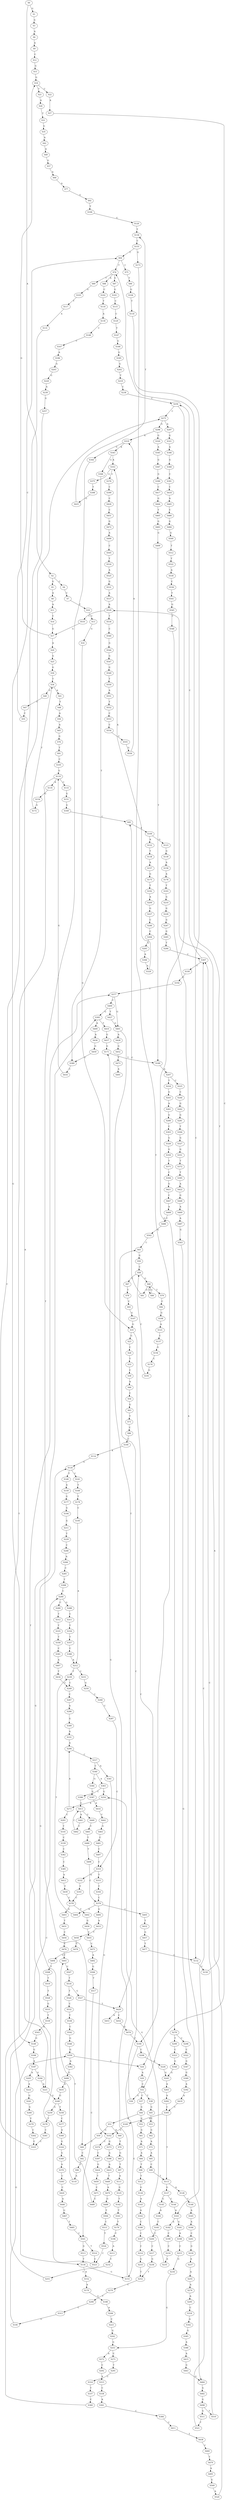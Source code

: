 strict digraph  {
	S0 -> S1 [ label = G ];
	S0 -> S2 [ label = A ];
	S1 -> S3 [ label = G ];
	S2 -> S4 [ label = C ];
	S2 -> S5 [ label = G ];
	S3 -> S6 [ label = A ];
	S4 -> S7 [ label = C ];
	S5 -> S8 [ label = A ];
	S6 -> S9 [ label = A ];
	S7 -> S10 [ label = T ];
	S8 -> S11 [ label = A ];
	S9 -> S12 [ label = C ];
	S10 -> S13 [ label = C ];
	S11 -> S14 [ label = C ];
	S12 -> S15 [ label = G ];
	S13 -> S16 [ label = G ];
	S14 -> S17 [ label = G ];
	S15 -> S18 [ label = G ];
	S16 -> S19 [ label = G ];
	S17 -> S20 [ label = A ];
	S17 -> S18 [ label = G ];
	S18 -> S21 [ label = T ];
	S18 -> S22 [ label = C ];
	S19 -> S23 [ label = G ];
	S19 -> S24 [ label = C ];
	S20 -> S25 [ label = G ];
	S21 -> S26 [ label = A ];
	S22 -> S27 [ label = A ];
	S23 -> S28 [ label = C ];
	S24 -> S29 [ label = A ];
	S25 -> S30 [ label = G ];
	S26 -> S31 [ label = C ];
	S27 -> S32 [ label = C ];
	S28 -> S33 [ label = T ];
	S29 -> S32 [ label = C ];
	S30 -> S34 [ label = T ];
	S31 -> S35 [ label = G ];
	S32 -> S36 [ label = G ];
	S32 -> S37 [ label = C ];
	S32 -> S38 [ label = T ];
	S33 -> S39 [ label = C ];
	S34 -> S40 [ label = G ];
	S34 -> S41 [ label = A ];
	S35 -> S42 [ label = A ];
	S36 -> S43 [ label = C ];
	S37 -> S44 [ label = G ];
	S38 -> S45 [ label = G ];
	S39 -> S46 [ label = A ];
	S40 -> S47 [ label = T ];
	S41 -> S48 [ label = T ];
	S42 -> S49 [ label = A ];
	S43 -> S50 [ label = G ];
	S44 -> S51 [ label = A ];
	S44 -> S52 [ label = G ];
	S45 -> S53 [ label = G ];
	S46 -> S54 [ label = C ];
	S47 -> S55 [ label = C ];
	S48 -> S56 [ label = A ];
	S49 -> S57 [ label = G ];
	S50 -> S58 [ label = C ];
	S51 -> S59 [ label = G ];
	S51 -> S60 [ label = A ];
	S52 -> S61 [ label = G ];
	S53 -> S62 [ label = G ];
	S54 -> S63 [ label = G ];
	S55 -> S64 [ label = C ];
	S56 -> S65 [ label = A ];
	S57 -> S66 [ label = A ];
	S58 -> S67 [ label = C ];
	S58 -> S68 [ label = G ];
	S59 -> S69 [ label = T ];
	S60 -> S70 [ label = T ];
	S61 -> S71 [ label = A ];
	S62 -> S72 [ label = A ];
	S63 -> S73 [ label = T ];
	S64 -> S74 [ label = T ];
	S64 -> S75 [ label = C ];
	S65 -> S76 [ label = G ];
	S66 -> S77 [ label = A ];
	S67 -> S78 [ label = T ];
	S68 -> S79 [ label = T ];
	S68 -> S80 [ label = C ];
	S68 -> S81 [ label = G ];
	S69 -> S82 [ label = C ];
	S70 -> S83 [ label = G ];
	S71 -> S84 [ label = A ];
	S72 -> S85 [ label = A ];
	S73 -> S86 [ label = C ];
	S74 -> S87 [ label = G ];
	S74 -> S88 [ label = A ];
	S74 -> S89 [ label = T ];
	S75 -> S90 [ label = T ];
	S76 -> S91 [ label = T ];
	S77 -> S92 [ label = G ];
	S78 -> S93 [ label = C ];
	S79 -> S94 [ label = C ];
	S80 -> S68 [ label = G ];
	S81 -> S95 [ label = C ];
	S82 -> S96 [ label = C ];
	S83 -> S97 [ label = T ];
	S84 -> S98 [ label = T ];
	S85 -> S99 [ label = C ];
	S86 -> S100 [ label = C ];
	S87 -> S101 [ label = G ];
	S88 -> S102 [ label = C ];
	S89 -> S103 [ label = G ];
	S90 -> S104 [ label = G ];
	S91 -> S105 [ label = C ];
	S92 -> S106 [ label = T ];
	S93 -> S107 [ label = G ];
	S94 -> S108 [ label = G ];
	S95 -> S109 [ label = T ];
	S96 -> S110 [ label = A ];
	S97 -> S111 [ label = A ];
	S98 -> S112 [ label = T ];
	S99 -> S113 [ label = T ];
	S100 -> S114 [ label = A ];
	S101 -> S115 [ label = C ];
	S102 -> S116 [ label = T ];
	S103 -> S117 [ label = T ];
	S104 -> S118 [ label = T ];
	S105 -> S119 [ label = G ];
	S106 -> S120 [ label = G ];
	S107 -> S19 [ label = G ];
	S108 -> S121 [ label = A ];
	S109 -> S122 [ label = A ];
	S109 -> S123 [ label = G ];
	S110 -> S124 [ label = G ];
	S111 -> S125 [ label = G ];
	S112 -> S126 [ label = G ];
	S113 -> S127 [ label = G ];
	S113 -> S128 [ label = A ];
	S114 -> S124 [ label = G ];
	S115 -> S129 [ label = C ];
	S116 -> S130 [ label = A ];
	S117 -> S131 [ label = A ];
	S118 -> S132 [ label = C ];
	S119 -> S133 [ label = C ];
	S119 -> S134 [ label = T ];
	S119 -> S135 [ label = A ];
	S120 -> S136 [ label = T ];
	S121 -> S137 [ label = C ];
	S122 -> S138 [ label = T ];
	S123 -> S139 [ label = G ];
	S124 -> S140 [ label = T ];
	S124 -> S141 [ label = C ];
	S125 -> S142 [ label = T ];
	S126 -> S143 [ label = A ];
	S127 -> S144 [ label = C ];
	S127 -> S145 [ label = G ];
	S128 -> S146 [ label = C ];
	S129 -> S147 [ label = T ];
	S130 -> S148 [ label = C ];
	S131 -> S149 [ label = G ];
	S132 -> S150 [ label = C ];
	S133 -> S151 [ label = G ];
	S134 -> S152 [ label = A ];
	S134 -> S153 [ label = G ];
	S135 -> S154 [ label = G ];
	S136 -> S155 [ label = C ];
	S137 -> S156 [ label = G ];
	S138 -> S157 [ label = A ];
	S139 -> S158 [ label = A ];
	S140 -> S159 [ label = A ];
	S141 -> S160 [ label = T ];
	S142 -> S161 [ label = T ];
	S143 -> S162 [ label = A ];
	S144 -> S163 [ label = A ];
	S145 -> S164 [ label = A ];
	S146 -> S165 [ label = A ];
	S147 -> S166 [ label = G ];
	S148 -> S167 [ label = C ];
	S149 -> S168 [ label = G ];
	S150 -> S74 [ label = T ];
	S151 -> S169 [ label = G ];
	S152 -> S170 [ label = A ];
	S153 -> S171 [ label = G ];
	S154 -> S172 [ label = G ];
	S155 -> S173 [ label = G ];
	S155 -> S64 [ label = C ];
	S156 -> S174 [ label = C ];
	S157 -> S175 [ label = G ];
	S158 -> S176 [ label = A ];
	S159 -> S177 [ label = G ];
	S160 -> S178 [ label = T ];
	S161 -> S179 [ label = T ];
	S162 -> S180 [ label = C ];
	S163 -> S181 [ label = G ];
	S163 -> S182 [ label = A ];
	S164 -> S183 [ label = C ];
	S165 -> S184 [ label = A ];
	S166 -> S185 [ label = G ];
	S167 -> S186 [ label = A ];
	S168 -> S187 [ label = A ];
	S169 -> S95 [ label = C ];
	S170 -> S188 [ label = G ];
	S171 -> S189 [ label = T ];
	S172 -> S34 [ label = T ];
	S173 -> S190 [ label = T ];
	S174 -> S191 [ label = G ];
	S175 -> S192 [ label = T ];
	S176 -> S193 [ label = T ];
	S177 -> S194 [ label = G ];
	S178 -> S195 [ label = C ];
	S179 -> S196 [ label = C ];
	S180 -> S197 [ label = C ];
	S181 -> S198 [ label = A ];
	S182 -> S199 [ label = C ];
	S183 -> S200 [ label = C ];
	S184 -> S201 [ label = C ];
	S185 -> S202 [ label = G ];
	S186 -> S203 [ label = G ];
	S187 -> S204 [ label = G ];
	S187 -> S205 [ label = A ];
	S188 -> S206 [ label = A ];
	S189 -> S207 [ label = A ];
	S190 -> S208 [ label = C ];
	S190 -> S153 [ label = G ];
	S191 -> S58 [ label = C ];
	S192 -> S209 [ label = A ];
	S193 -> S210 [ label = G ];
	S194 -> S211 [ label = G ];
	S195 -> S212 [ label = A ];
	S196 -> S213 [ label = A ];
	S197 -> S214 [ label = C ];
	S198 -> S215 [ label = C ];
	S199 -> S216 [ label = C ];
	S200 -> S217 [ label = C ];
	S201 -> S218 [ label = G ];
	S202 -> S219 [ label = T ];
	S203 -> S220 [ label = G ];
	S204 -> S221 [ label = A ];
	S205 -> S222 [ label = A ];
	S206 -> S223 [ label = C ];
	S207 -> S224 [ label = T ];
	S207 -> S225 [ label = C ];
	S208 -> S226 [ label = G ];
	S209 -> S227 [ label = G ];
	S210 -> S228 [ label = G ];
	S211 -> S229 [ label = T ];
	S212 -> S230 [ label = T ];
	S212 -> S231 [ label = C ];
	S213 -> S232 [ label = C ];
	S214 -> S233 [ label = G ];
	S215 -> S234 [ label = G ];
	S216 -> S235 [ label = A ];
	S217 -> S236 [ label = G ];
	S218 -> S237 [ label = A ];
	S219 -> S238 [ label = C ];
	S220 -> S239 [ label = A ];
	S221 -> S240 [ label = G ];
	S222 -> S241 [ label = G ];
	S223 -> S242 [ label = G ];
	S224 -> S243 [ label = G ];
	S225 -> S244 [ label = C ];
	S226 -> S245 [ label = G ];
	S227 -> S246 [ label = C ];
	S228 -> S247 [ label = G ];
	S229 -> S248 [ label = C ];
	S230 -> S249 [ label = C ];
	S231 -> S250 [ label = G ];
	S232 -> S251 [ label = T ];
	S233 -> S252 [ label = T ];
	S234 -> S253 [ label = G ];
	S235 -> S254 [ label = G ];
	S236 -> S252 [ label = T ];
	S237 -> S255 [ label = A ];
	S238 -> S256 [ label = C ];
	S239 -> S257 [ label = G ];
	S240 -> S258 [ label = T ];
	S240 -> S259 [ label = G ];
	S241 -> S260 [ label = G ];
	S242 -> S253 [ label = G ];
	S243 -> S261 [ label = A ];
	S244 -> S262 [ label = G ];
	S245 -> S263 [ label = A ];
	S246 -> S264 [ label = C ];
	S247 -> S265 [ label = G ];
	S248 -> S266 [ label = A ];
	S249 -> S267 [ label = C ];
	S250 -> S268 [ label = C ];
	S251 -> S269 [ label = C ];
	S252 -> S270 [ label = C ];
	S253 -> S271 [ label = C ];
	S253 -> S272 [ label = A ];
	S254 -> S273 [ label = A ];
	S255 -> S274 [ label = A ];
	S256 -> S275 [ label = C ];
	S256 -> S276 [ label = G ];
	S257 -> S221 [ label = A ];
	S258 -> S277 [ label = C ];
	S259 -> S278 [ label = T ];
	S260 -> S279 [ label = T ];
	S261 -> S280 [ label = G ];
	S262 -> S281 [ label = G ];
	S263 -> S282 [ label = A ];
	S264 -> S283 [ label = G ];
	S265 -> S284 [ label = T ];
	S266 -> S285 [ label = C ];
	S267 -> S286 [ label = A ];
	S268 -> S287 [ label = C ];
	S269 -> S288 [ label = G ];
	S269 -> S289 [ label = C ];
	S270 -> S290 [ label = T ];
	S271 -> S291 [ label = T ];
	S272 -> S292 [ label = C ];
	S273 -> S293 [ label = C ];
	S273 -> S294 [ label = A ];
	S274 -> S295 [ label = A ];
	S275 -> S296 [ label = G ];
	S275 -> S297 [ label = A ];
	S276 -> S298 [ label = C ];
	S276 -> S299 [ label = T ];
	S277 -> S300 [ label = A ];
	S278 -> S301 [ label = C ];
	S279 -> S302 [ label = C ];
	S280 -> S303 [ label = C ];
	S281 -> S304 [ label = T ];
	S282 -> S305 [ label = C ];
	S283 -> S306 [ label = A ];
	S284 -> S307 [ label = C ];
	S285 -> S308 [ label = T ];
	S286 -> S309 [ label = G ];
	S287 -> S310 [ label = C ];
	S288 -> S311 [ label = C ];
	S289 -> S312 [ label = T ];
	S290 -> S313 [ label = C ];
	S291 -> S314 [ label = C ];
	S292 -> S315 [ label = A ];
	S293 -> S316 [ label = T ];
	S294 -> S317 [ label = C ];
	S295 -> S318 [ label = C ];
	S296 -> S319 [ label = A ];
	S296 -> S320 [ label = G ];
	S297 -> S321 [ label = G ];
	S298 -> S322 [ label = C ];
	S299 -> S323 [ label = C ];
	S300 -> S324 [ label = G ];
	S301 -> S325 [ label = C ];
	S302 -> S325 [ label = C ];
	S303 -> S326 [ label = G ];
	S304 -> S327 [ label = G ];
	S305 -> S328 [ label = A ];
	S305 -> S113 [ label = T ];
	S306 -> S329 [ label = A ];
	S307 -> S256 [ label = C ];
	S307 -> S330 [ label = T ];
	S308 -> S269 [ label = C ];
	S309 -> S331 [ label = A ];
	S310 -> S332 [ label = A ];
	S310 -> S333 [ label = T ];
	S311 -> S334 [ label = T ];
	S312 -> S335 [ label = T ];
	S313 -> S336 [ label = G ];
	S314 -> S337 [ label = T ];
	S315 -> S338 [ label = C ];
	S316 -> S339 [ label = C ];
	S317 -> S340 [ label = C ];
	S317 -> S341 [ label = A ];
	S318 -> S342 [ label = A ];
	S319 -> S343 [ label = A ];
	S319 -> S344 [ label = G ];
	S320 -> S345 [ label = A ];
	S321 -> S346 [ label = A ];
	S322 -> S347 [ label = G ];
	S323 -> S348 [ label = G ];
	S324 -> S349 [ label = G ];
	S325 -> S275 [ label = C ];
	S326 -> S350 [ label = G ];
	S327 -> S351 [ label = G ];
	S328 -> S352 [ label = G ];
	S329 -> S353 [ label = A ];
	S330 -> S354 [ label = C ];
	S331 -> S294 [ label = A ];
	S332 -> S355 [ label = T ];
	S333 -> S356 [ label = T ];
	S334 -> S357 [ label = T ];
	S335 -> S358 [ label = T ];
	S336 -> S359 [ label = G ];
	S337 -> S360 [ label = C ];
	S338 -> S361 [ label = A ];
	S339 -> S362 [ label = C ];
	S340 -> S363 [ label = A ];
	S340 -> S364 [ label = G ];
	S341 -> S352 [ label = G ];
	S342 -> S365 [ label = G ];
	S343 -> S353 [ label = A ];
	S343 -> S366 [ label = G ];
	S344 -> S69 [ label = T ];
	S345 -> S367 [ label = G ];
	S346 -> S368 [ label = G ];
	S347 -> S369 [ label = G ];
	S348 -> S245 [ label = G ];
	S349 -> S370 [ label = A ];
	S350 -> S371 [ label = T ];
	S351 -> S372 [ label = T ];
	S352 -> S373 [ label = G ];
	S352 -> S374 [ label = C ];
	S353 -> S375 [ label = G ];
	S353 -> S376 [ label = C ];
	S354 -> S377 [ label = T ];
	S355 -> S378 [ label = C ];
	S356 -> S379 [ label = C ];
	S357 -> S380 [ label = C ];
	S358 -> S381 [ label = C ];
	S359 -> S382 [ label = A ];
	S359 -> S24 [ label = C ];
	S360 -> S383 [ label = G ];
	S361 -> S384 [ label = C ];
	S362 -> S385 [ label = C ];
	S363 -> S254 [ label = G ];
	S363 -> S386 [ label = C ];
	S364 -> S387 [ label = G ];
	S365 -> S388 [ label = A ];
	S366 -> S389 [ label = T ];
	S367 -> S390 [ label = G ];
	S368 -> S391 [ label = C ];
	S369 -> S392 [ label = A ];
	S370 -> S393 [ label = C ];
	S371 -> S394 [ label = C ];
	S372 -> S395 [ label = T ];
	S373 -> S396 [ label = A ];
	S374 -> S397 [ label = C ];
	S375 -> S398 [ label = T ];
	S376 -> S399 [ label = C ];
	S377 -> S400 [ label = C ];
	S377 -> S401 [ label = G ];
	S378 -> S402 [ label = T ];
	S378 -> S403 [ label = G ];
	S379 -> S404 [ label = A ];
	S379 -> S405 [ label = C ];
	S379 -> S406 [ label = G ];
	S380 -> S212 [ label = A ];
	S381 -> S407 [ label = A ];
	S382 -> S408 [ label = G ];
	S383 -> S409 [ label = A ];
	S383 -> S410 [ label = T ];
	S384 -> S411 [ label = C ];
	S385 -> S412 [ label = A ];
	S386 -> S413 [ label = C ];
	S387 -> S414 [ label = A ];
	S388 -> S415 [ label = A ];
	S389 -> S416 [ label = C ];
	S390 -> S417 [ label = C ];
	S391 -> S418 [ label = C ];
	S392 -> S419 [ label = A ];
	S393 -> S420 [ label = C ];
	S394 -> S421 [ label = G ];
	S395 -> S422 [ label = A ];
	S396 -> S423 [ label = A ];
	S397 -> S424 [ label = G ];
	S398 -> S425 [ label = G ];
	S399 -> S426 [ label = C ];
	S400 -> S427 [ label = T ];
	S400 -> S383 [ label = G ];
	S401 -> S428 [ label = A ];
	S401 -> S429 [ label = T ];
	S402 -> S430 [ label = G ];
	S403 -> S431 [ label = T ];
	S404 -> S230 [ label = T ];
	S405 -> S432 [ label = T ];
	S406 -> S433 [ label = A ];
	S407 -> S434 [ label = T ];
	S408 -> S435 [ label = A ];
	S409 -> S436 [ label = A ];
	S410 -> S437 [ label = G ];
	S411 -> S438 [ label = T ];
	S412 -> S439 [ label = T ];
	S413 -> S440 [ label = C ];
	S413 -> S441 [ label = A ];
	S414 -> S442 [ label = C ];
	S415 -> S443 [ label = G ];
	S416 -> S119 [ label = G ];
	S417 -> S444 [ label = G ];
	S418 -> S445 [ label = A ];
	S419 -> S305 [ label = C ];
	S420 -> S446 [ label = A ];
	S421 -> S447 [ label = C ];
	S422 -> S448 [ label = G ];
	S423 -> S449 [ label = T ];
	S424 -> S450 [ label = T ];
	S425 -> S136 [ label = T ];
	S426 -> S451 [ label = C ];
	S427 -> S401 [ label = G ];
	S428 -> S452 [ label = G ];
	S429 -> S453 [ label = A ];
	S429 -> S454 [ label = C ];
	S430 -> S455 [ label = C ];
	S431 -> S456 [ label = C ];
	S432 -> S457 [ label = G ];
	S433 -> S458 [ label = T ];
	S434 -> S249 [ label = C ];
	S435 -> S240 [ label = G ];
	S436 -> S459 [ label = G ];
	S437 -> S171 [ label = G ];
	S438 -> S460 [ label = C ];
	S439 -> S378 [ label = C ];
	S440 -> S461 [ label = C ];
	S441 -> S462 [ label = C ];
	S442 -> S463 [ label = G ];
	S443 -> S464 [ label = G ];
	S444 -> S465 [ label = T ];
	S445 -> S466 [ label = C ];
	S446 -> S467 [ label = G ];
	S447 -> S468 [ label = A ];
	S448 -> S469 [ label = A ];
	S449 -> S470 [ label = A ];
	S450 -> S471 [ label = C ];
	S451 -> S472 [ label = G ];
	S452 -> S473 [ label = T ];
	S454 -> S474 [ label = G ];
	S455 -> S475 [ label = C ];
	S456 -> S476 [ label = C ];
	S457 -> S477 [ label = T ];
	S458 -> S478 [ label = C ];
	S459 -> S389 [ label = T ];
	S460 -> S479 [ label = T ];
	S461 -> S480 [ label = T ];
	S462 -> S413 [ label = C ];
	S463 -> S481 [ label = C ];
	S464 -> S482 [ label = G ];
	S465 -> S483 [ label = G ];
	S466 -> S484 [ label = G ];
	S467 -> S485 [ label = T ];
	S468 -> S486 [ label = C ];
	S469 -> S487 [ label = A ];
	S470 -> S488 [ label = G ];
	S471 -> S489 [ label = C ];
	S472 -> S490 [ label = A ];
	S473 -> S491 [ label = A ];
	S474 -> S190 [ label = T ];
	S475 -> S492 [ label = A ];
	S476 -> S493 [ label = T ];
	S477 -> S132 [ label = C ];
	S478 -> S494 [ label = G ];
	S479 -> S495 [ label = A ];
	S480 -> S496 [ label = T ];
	S481 -> S497 [ label = C ];
	S482 -> S498 [ label = G ];
	S483 -> S499 [ label = G ];
	S484 -> S500 [ label = G ];
	S485 -> S501 [ label = C ];
	S486 -> S502 [ label = G ];
	S487 -> S503 [ label = G ];
	S488 -> S504 [ label = T ];
	S489 -> S493 [ label = T ];
	S490 -> S505 [ label = C ];
	S492 -> S506 [ label = G ];
	S493 -> S507 [ label = C ];
	S494 -> S508 [ label = T ];
	S495 -> S509 [ label = G ];
	S496 -> S379 [ label = C ];
	S497 -> S310 [ label = C ];
	S498 -> S510 [ label = T ];
	S498 -> S511 [ label = G ];
	S499 -> S189 [ label = T ];
	S500 -> S512 [ label = T ];
	S501 -> S513 [ label = G ];
	S501 -> S514 [ label = T ];
	S502 -> S43 [ label = C ];
	S503 -> S464 [ label = G ];
	S504 -> S515 [ label = C ];
	S505 -> S516 [ label = T ];
	S506 -> S517 [ label = T ];
	S507 -> S518 [ label = T ];
	S508 -> S519 [ label = T ];
	S509 -> S520 [ label = A ];
	S510 -> S307 [ label = C ];
	S511 -> S521 [ label = T ];
	S512 -> S522 [ label = T ];
	S513 -> S134 [ label = T ];
	S514 -> S523 [ label = C ];
	S515 -> S524 [ label = T ];
	S516 -> S525 [ label = A ];
	S517 -> S501 [ label = C ];
	S518 -> S526 [ label = T ];
	S518 -> S527 [ label = G ];
	S519 -> S528 [ label = T ];
	S520 -> S529 [ label = A ];
	S521 -> S307 [ label = C ];
	S522 -> S530 [ label = A ];
	S523 -> S377 [ label = T ];
	S524 -> S523 [ label = C ];
	S525 -> S531 [ label = G ];
	S526 -> S532 [ label = C ];
	S527 -> S429 [ label = T ];
	S528 -> S533 [ label = G ];
	S529 -> S534 [ label = T ];
	S529 -> S535 [ label = C ];
	S530 -> S536 [ label = C ];
	S531 -> S537 [ label = A ];
	S532 -> S538 [ label = T ];
	S533 -> S539 [ label = T ];
	S534 -> S540 [ label = C ];
	S535 -> S17 [ label = G ];
	S536 -> S541 [ label = T ];
	S537 -> S529 [ label = A ];
	S538 -> S542 [ label = C ];
	S539 -> S543 [ label = A ];
	S540 -> S544 [ label = G ];
	S541 -> S545 [ label = G ];
	S542 -> S546 [ label = G ];
	S543 -> S149 [ label = G ];
	S544 -> S547 [ label = G ];
	S545 -> S548 [ label = C ];
	S546 -> S359 [ label = G ];
	S547 -> S549 [ label = G ];
	S548 -> S163 [ label = A ];
	S549 -> S550 [ label = T ];
	S550 -> S551 [ label = A ];
	S551 -> S552 [ label = T ];
	S552 -> S553 [ label = C ];
	S553 -> S554 [ label = C ];
	S554 -> S555 [ label = C ];
	S555 -> S556 [ label = G ];
	S556 -> S319 [ label = A ];
}
